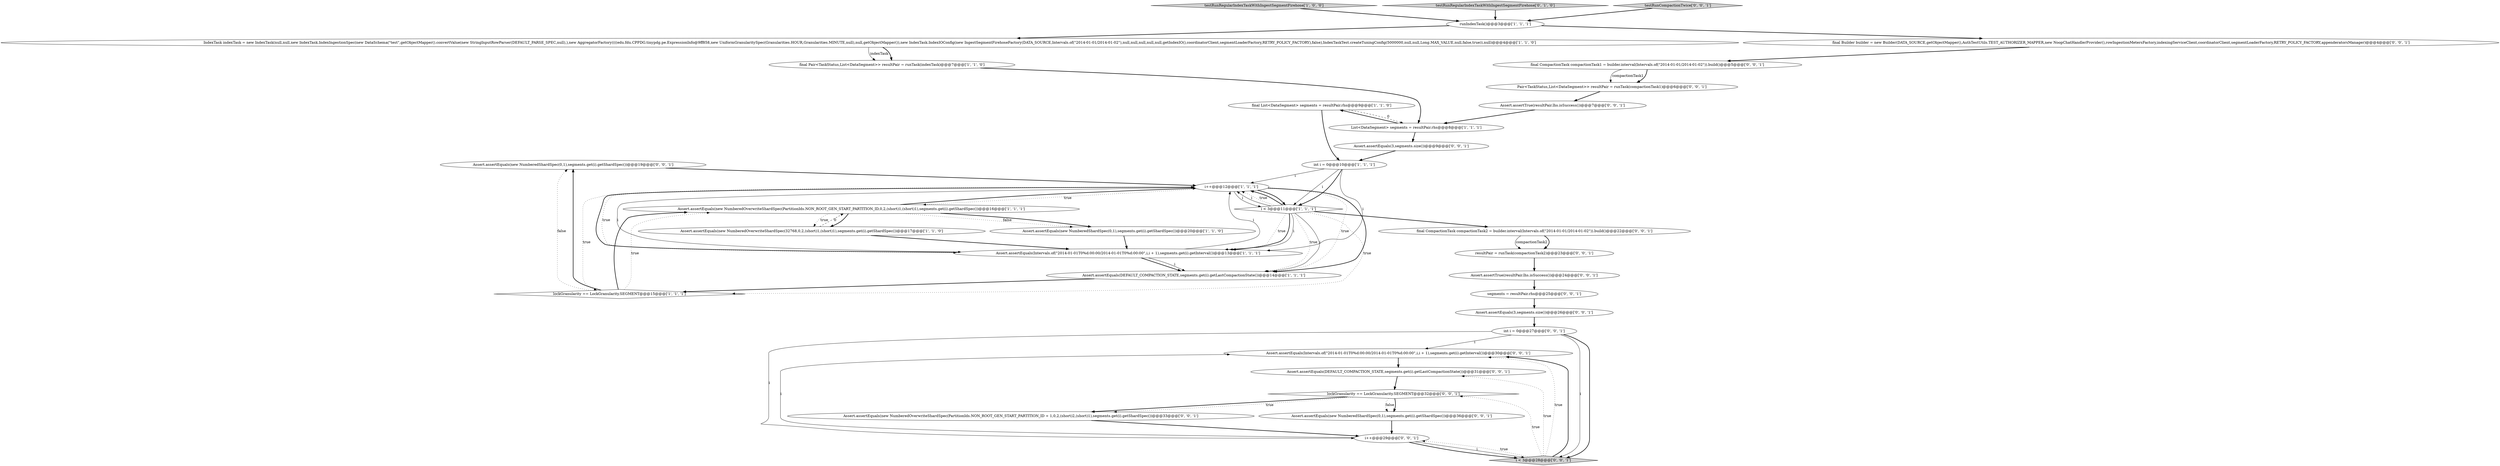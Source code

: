 digraph {
20 [style = filled, label = "Assert.assertEquals(new NumberedShardSpec(0,1),segments.get(i).getShardSpec())@@@19@@@['0', '0', '1']", fillcolor = white, shape = ellipse image = "AAA0AAABBB3BBB"];
13 [style = filled, label = "Assert.assertEquals(new NumberedOverwriteShardSpec(PartitionIds.NON_ROOT_GEN_START_PARTITION_ID,0,2,(short)1,(short)1),segments.get(i).getShardSpec())@@@16@@@['1', '1', '1']", fillcolor = white, shape = ellipse image = "AAA0AAABBB1BBB"];
24 [style = filled, label = "Assert.assertEquals(Intervals.of(\"2014-01-01T0%d:00:00/2014-01-01T0%d:00:00\",i,i + 1),segments.get(i).getInterval())@@@30@@@['0', '0', '1']", fillcolor = white, shape = ellipse image = "AAA0AAABBB3BBB"];
2 [style = filled, label = "Assert.assertEquals(new NumberedShardSpec(0,1),segments.get(i).getShardSpec())@@@20@@@['1', '1', '0']", fillcolor = white, shape = ellipse image = "AAA0AAABBB1BBB"];
34 [style = filled, label = "final CompactionTask compactionTask1 = builder.interval(Intervals.of(\"2014-01-01/2014-01-02\")).build()@@@5@@@['0', '0', '1']", fillcolor = white, shape = ellipse image = "AAA0AAABBB3BBB"];
4 [style = filled, label = "final Pair<TaskStatus,List<DataSegment>> resultPair = runTask(indexTask)@@@7@@@['1', '1', '0']", fillcolor = white, shape = ellipse image = "AAA0AAABBB1BBB"];
22 [style = filled, label = "Assert.assertTrue(resultPair.lhs.isSuccess())@@@24@@@['0', '0', '1']", fillcolor = white, shape = ellipse image = "AAA0AAABBB3BBB"];
10 [style = filled, label = "IndexTask indexTask = new IndexTask(null,null,new IndexTask.IndexIngestionSpec(new DataSchema(\"test\",getObjectMapper().convertValue(new StringInputRowParser(DEFAULT_PARSE_SPEC,null),),new AggregatorFactory((((edu.fdu.CPPDG.tinypdg.pe.ExpressionInfo@9ff858,new UniformGranularitySpec(Granularities.HOUR,Granularities.MINUTE,null),null,getObjectMapper()),new IndexTask.IndexIOConfig(new IngestSegmentFirehoseFactory(DATA_SOURCE,Intervals.of(\"2014-01-01/2014-01-02\"),null,null,null,null,null,getIndexIO(),coordinatorClient,segmentLoaderFactory,RETRY_POLICY_FACTORY),false),IndexTaskTest.createTuningConfig(5000000,null,null,Long.MAX_VALUE,null,false,true)),null)@@@4@@@['1', '1', '0']", fillcolor = white, shape = ellipse image = "AAA0AAABBB1BBB"];
1 [style = filled, label = "int i = 0@@@10@@@['1', '1', '1']", fillcolor = white, shape = ellipse image = "AAA0AAABBB1BBB"];
33 [style = filled, label = "int i = 0@@@27@@@['0', '0', '1']", fillcolor = white, shape = ellipse image = "AAA0AAABBB3BBB"];
30 [style = filled, label = "Assert.assertEquals(DEFAULT_COMPACTION_STATE,segments.get(i).getLastCompactionState())@@@31@@@['0', '0', '1']", fillcolor = white, shape = ellipse image = "AAA0AAABBB3BBB"];
8 [style = filled, label = "testRunRegularIndexTaskWithIngestSegmentFirehose['1', '0', '0']", fillcolor = lightgray, shape = diamond image = "AAA0AAABBB1BBB"];
5 [style = filled, label = "i < 3@@@11@@@['1', '1', '1']", fillcolor = white, shape = diamond image = "AAA0AAABBB1BBB"];
27 [style = filled, label = "segments = resultPair.rhs@@@25@@@['0', '0', '1']", fillcolor = white, shape = ellipse image = "AAA0AAABBB3BBB"];
6 [style = filled, label = "lockGranularity == LockGranularity.SEGMENT@@@15@@@['1', '1', '1']", fillcolor = white, shape = diamond image = "AAA0AAABBB1BBB"];
11 [style = filled, label = "Assert.assertEquals(DEFAULT_COMPACTION_STATE,segments.get(i).getLastCompactionState())@@@14@@@['1', '1', '1']", fillcolor = white, shape = ellipse image = "AAA0AAABBB1BBB"];
0 [style = filled, label = "Assert.assertEquals(new NumberedOverwriteShardSpec(32768,0,2,(short)1,(short)1),segments.get(i).getShardSpec())@@@17@@@['1', '1', '0']", fillcolor = white, shape = ellipse image = "AAA0AAABBB1BBB"];
35 [style = filled, label = "Assert.assertEquals(new NumberedShardSpec(0,1),segments.get(i).getShardSpec())@@@36@@@['0', '0', '1']", fillcolor = white, shape = ellipse image = "AAA0AAABBB3BBB"];
16 [style = filled, label = "Pair<TaskStatus,List<DataSegment>> resultPair = runTask(compactionTask1)@@@6@@@['0', '0', '1']", fillcolor = white, shape = ellipse image = "AAA0AAABBB3BBB"];
17 [style = filled, label = "Assert.assertEquals(3,segments.size())@@@26@@@['0', '0', '1']", fillcolor = white, shape = ellipse image = "AAA0AAABBB3BBB"];
12 [style = filled, label = "i++@@@12@@@['1', '1', '1']", fillcolor = white, shape = ellipse image = "AAA0AAABBB1BBB"];
32 [style = filled, label = "Assert.assertEquals(new NumberedOverwriteShardSpec(PartitionIds.NON_ROOT_GEN_START_PARTITION_ID + 1,0,2,(short)2,(short)1),segments.get(i).getShardSpec())@@@33@@@['0', '0', '1']", fillcolor = white, shape = ellipse image = "AAA0AAABBB3BBB"];
15 [style = filled, label = "testRunRegularIndexTaskWithIngestSegmentFirehose['0', '1', '0']", fillcolor = lightgray, shape = diamond image = "AAA0AAABBB2BBB"];
29 [style = filled, label = "final CompactionTask compactionTask2 = builder.interval(Intervals.of(\"2014-01-01/2014-01-02\")).build()@@@22@@@['0', '0', '1']", fillcolor = white, shape = ellipse image = "AAA0AAABBB3BBB"];
19 [style = filled, label = "i < 3@@@28@@@['0', '0', '1']", fillcolor = lightgray, shape = diamond image = "AAA0AAABBB3BBB"];
23 [style = filled, label = "resultPair = runTask(compactionTask2)@@@23@@@['0', '0', '1']", fillcolor = white, shape = ellipse image = "AAA0AAABBB3BBB"];
3 [style = filled, label = "runIndexTask()@@@3@@@['1', '1', '1']", fillcolor = white, shape = ellipse image = "AAA0AAABBB1BBB"];
26 [style = filled, label = "i++@@@29@@@['0', '0', '1']", fillcolor = white, shape = ellipse image = "AAA0AAABBB3BBB"];
28 [style = filled, label = "lockGranularity == LockGranularity.SEGMENT@@@32@@@['0', '0', '1']", fillcolor = white, shape = diamond image = "AAA0AAABBB3BBB"];
9 [style = filled, label = "Assert.assertEquals(Intervals.of(\"2014-01-01T0%d:00:00/2014-01-01T0%d:00:00\",i,i + 1),segments.get(i).getInterval())@@@13@@@['1', '1', '1']", fillcolor = white, shape = ellipse image = "AAA0AAABBB1BBB"];
21 [style = filled, label = "final Builder builder = new Builder(DATA_SOURCE,getObjectMapper(),AuthTestUtils.TEST_AUTHORIZER_MAPPER,new NoopChatHandlerProvider(),rowIngestionMetersFactory,indexingServiceClient,coordinatorClient,segmentLoaderFactory,RETRY_POLICY_FACTORY,appenderatorsManager)@@@4@@@['0', '0', '1']", fillcolor = white, shape = ellipse image = "AAA0AAABBB3BBB"];
18 [style = filled, label = "testRunCompactionTwice['0', '0', '1']", fillcolor = lightgray, shape = diamond image = "AAA0AAABBB3BBB"];
25 [style = filled, label = "Assert.assertTrue(resultPair.lhs.isSuccess())@@@7@@@['0', '0', '1']", fillcolor = white, shape = ellipse image = "AAA0AAABBB3BBB"];
14 [style = filled, label = "List<DataSegment> segments = resultPair.rhs@@@8@@@['1', '1', '1']", fillcolor = white, shape = ellipse image = "AAA0AAABBB1BBB"];
7 [style = filled, label = "final List<DataSegment> segments = resultPair.rhs@@@9@@@['1', '1', '0']", fillcolor = white, shape = ellipse image = "AAA0AAABBB1BBB"];
31 [style = filled, label = "Assert.assertEquals(3,segments.size())@@@9@@@['0', '0', '1']", fillcolor = white, shape = ellipse image = "AAA0AAABBB3BBB"];
18->3 [style = bold, label=""];
23->22 [style = bold, label=""];
34->16 [style = solid, label="compactionTask1"];
3->10 [style = bold, label=""];
9->12 [style = solid, label="i"];
14->7 [style = bold, label=""];
10->4 [style = solid, label="indexTask"];
5->11 [style = dotted, label="true"];
28->35 [style = bold, label=""];
9->11 [style = bold, label=""];
5->11 [style = solid, label="i"];
31->1 [style = bold, label=""];
16->25 [style = bold, label=""];
13->0 [style = bold, label=""];
1->12 [style = solid, label="i"];
1->9 [style = solid, label="i"];
12->11 [style = dotted, label="true"];
5->9 [style = dotted, label="true"];
19->24 [style = dotted, label="true"];
28->35 [style = dotted, label="false"];
28->32 [style = bold, label=""];
3->21 [style = bold, label=""];
22->27 [style = bold, label=""];
0->9 [style = bold, label=""];
5->12 [style = solid, label="i"];
25->14 [style = bold, label=""];
9->11 [style = solid, label="i"];
33->19 [style = solid, label="i"];
33->26 [style = solid, label="i"];
26->19 [style = solid, label="i"];
6->13 [style = bold, label=""];
12->13 [style = dotted, label="true"];
5->12 [style = dotted, label="true"];
19->24 [style = bold, label=""];
11->6 [style = bold, label=""];
5->9 [style = bold, label=""];
6->20 [style = bold, label=""];
24->30 [style = bold, label=""];
33->24 [style = solid, label="i"];
0->13 [style = dashed, label="0"];
8->3 [style = bold, label=""];
26->24 [style = solid, label="i"];
29->23 [style = bold, label=""];
12->5 [style = solid, label="i"];
26->19 [style = bold, label=""];
14->31 [style = bold, label=""];
32->26 [style = bold, label=""];
5->6 [style = dotted, label="true"];
6->13 [style = dotted, label="true"];
2->9 [style = bold, label=""];
12->5 [style = bold, label=""];
13->12 [style = bold, label=""];
6->20 [style = dotted, label="false"];
12->9 [style = dotted, label="true"];
27->17 [style = bold, label=""];
10->4 [style = bold, label=""];
34->16 [style = bold, label=""];
5->9 [style = solid, label="i"];
13->0 [style = dotted, label="true"];
13->2 [style = dotted, label="false"];
15->3 [style = bold, label=""];
4->14 [style = bold, label=""];
21->34 [style = bold, label=""];
5->29 [style = bold, label=""];
33->19 [style = bold, label=""];
30->28 [style = bold, label=""];
5->12 [style = bold, label=""];
12->11 [style = bold, label=""];
29->23 [style = solid, label="compactionTask2"];
7->1 [style = bold, label=""];
7->14 [style = dashed, label="0"];
28->32 [style = dotted, label="true"];
12->6 [style = dotted, label="true"];
19->30 [style = dotted, label="true"];
13->2 [style = bold, label=""];
35->26 [style = bold, label=""];
1->5 [style = solid, label="i"];
20->12 [style = bold, label=""];
19->26 [style = dotted, label="true"];
19->28 [style = dotted, label="true"];
17->33 [style = bold, label=""];
9->12 [style = bold, label=""];
12->9 [style = solid, label="i"];
1->5 [style = bold, label=""];
}

